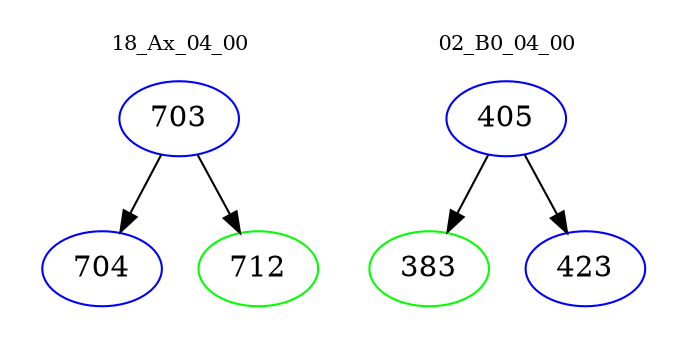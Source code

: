 digraph{
subgraph cluster_0 {
color = white
label = "18_Ax_04_00";
fontsize=10;
T0_703 [label="703", color="blue"]
T0_703 -> T0_704 [color="black"]
T0_704 [label="704", color="blue"]
T0_703 -> T0_712 [color="black"]
T0_712 [label="712", color="green"]
}
subgraph cluster_1 {
color = white
label = "02_B0_04_00";
fontsize=10;
T1_405 [label="405", color="blue"]
T1_405 -> T1_383 [color="black"]
T1_383 [label="383", color="green"]
T1_405 -> T1_423 [color="black"]
T1_423 [label="423", color="blue"]
}
}
